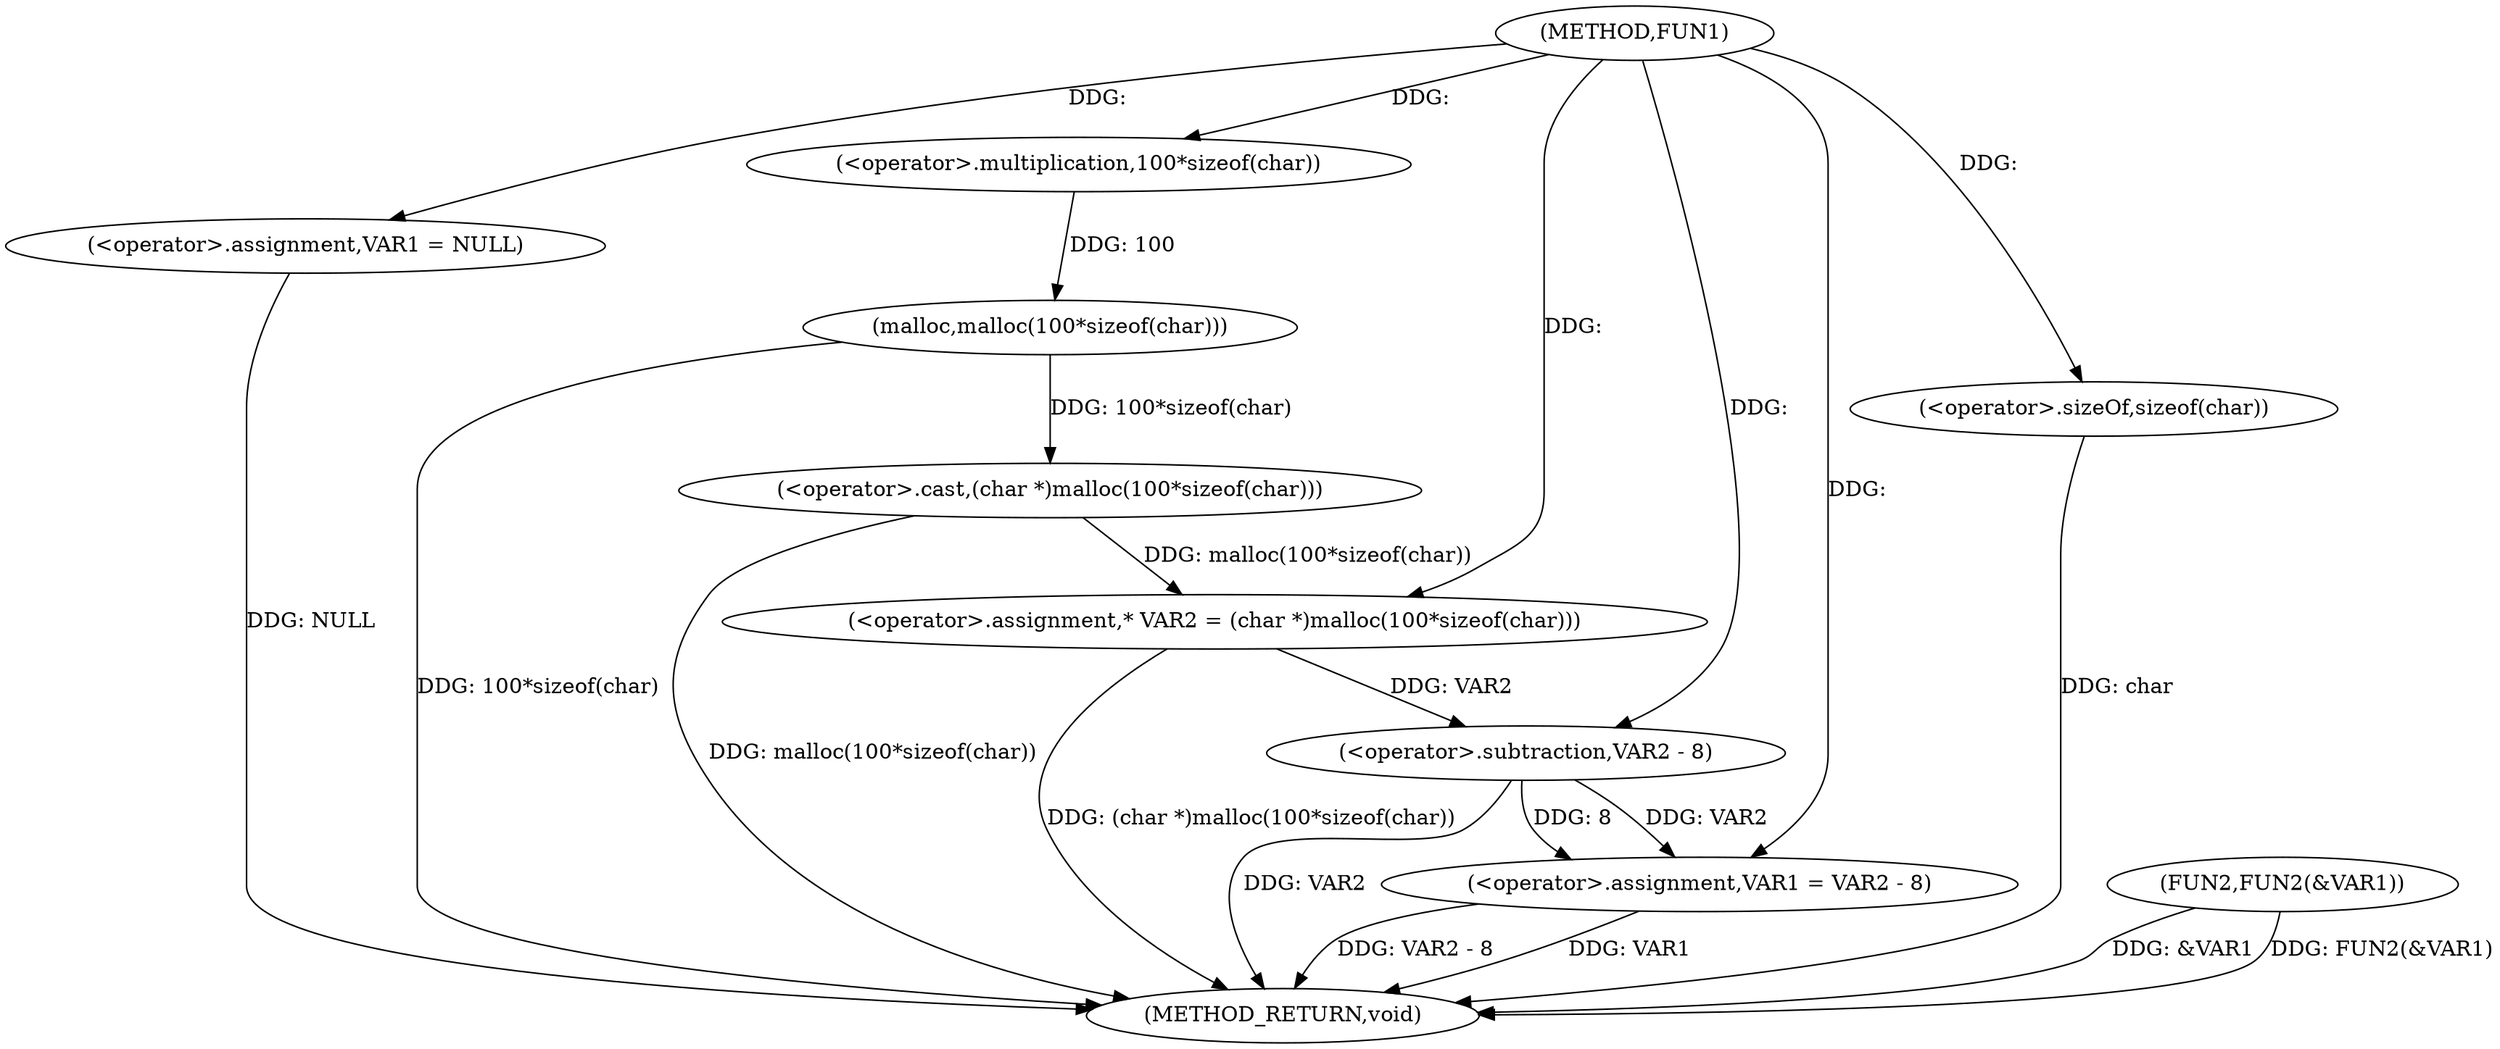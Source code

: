 digraph FUN1 {  
"1000100" [label = "(METHOD,FUN1)" ]
"1000125" [label = "(METHOD_RETURN,void)" ]
"1000103" [label = "(<operator>.assignment,VAR1 = NULL)" ]
"1000108" [label = "(<operator>.assignment,* VAR2 = (char *)malloc(100*sizeof(char)))" ]
"1000110" [label = "(<operator>.cast,(char *)malloc(100*sizeof(char)))" ]
"1000112" [label = "(malloc,malloc(100*sizeof(char)))" ]
"1000113" [label = "(<operator>.multiplication,100*sizeof(char))" ]
"1000115" [label = "(<operator>.sizeOf,sizeof(char))" ]
"1000117" [label = "(<operator>.assignment,VAR1 = VAR2 - 8)" ]
"1000119" [label = "(<operator>.subtraction,VAR2 - 8)" ]
"1000122" [label = "(FUN2,FUN2(&VAR1))" ]
  "1000103" -> "1000125"  [ label = "DDG: NULL"] 
  "1000122" -> "1000125"  [ label = "DDG: &VAR1"] 
  "1000117" -> "1000125"  [ label = "DDG: VAR1"] 
  "1000110" -> "1000125"  [ label = "DDG: malloc(100*sizeof(char))"] 
  "1000122" -> "1000125"  [ label = "DDG: FUN2(&VAR1)"] 
  "1000117" -> "1000125"  [ label = "DDG: VAR2 - 8"] 
  "1000115" -> "1000125"  [ label = "DDG: char"] 
  "1000112" -> "1000125"  [ label = "DDG: 100*sizeof(char)"] 
  "1000108" -> "1000125"  [ label = "DDG: (char *)malloc(100*sizeof(char))"] 
  "1000119" -> "1000125"  [ label = "DDG: VAR2"] 
  "1000100" -> "1000103"  [ label = "DDG: "] 
  "1000110" -> "1000108"  [ label = "DDG: malloc(100*sizeof(char))"] 
  "1000100" -> "1000108"  [ label = "DDG: "] 
  "1000112" -> "1000110"  [ label = "DDG: 100*sizeof(char)"] 
  "1000113" -> "1000112"  [ label = "DDG: 100"] 
  "1000100" -> "1000113"  [ label = "DDG: "] 
  "1000100" -> "1000115"  [ label = "DDG: "] 
  "1000119" -> "1000117"  [ label = "DDG: VAR2"] 
  "1000119" -> "1000117"  [ label = "DDG: 8"] 
  "1000100" -> "1000117"  [ label = "DDG: "] 
  "1000108" -> "1000119"  [ label = "DDG: VAR2"] 
  "1000100" -> "1000119"  [ label = "DDG: "] 
}
